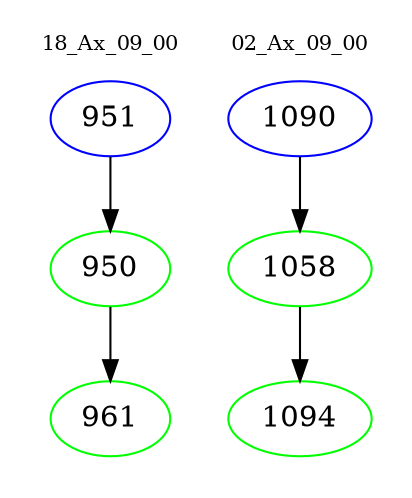 digraph{
subgraph cluster_0 {
color = white
label = "18_Ax_09_00";
fontsize=10;
T0_951 [label="951", color="blue"]
T0_951 -> T0_950 [color="black"]
T0_950 [label="950", color="green"]
T0_950 -> T0_961 [color="black"]
T0_961 [label="961", color="green"]
}
subgraph cluster_1 {
color = white
label = "02_Ax_09_00";
fontsize=10;
T1_1090 [label="1090", color="blue"]
T1_1090 -> T1_1058 [color="black"]
T1_1058 [label="1058", color="green"]
T1_1058 -> T1_1094 [color="black"]
T1_1094 [label="1094", color="green"]
}
}
